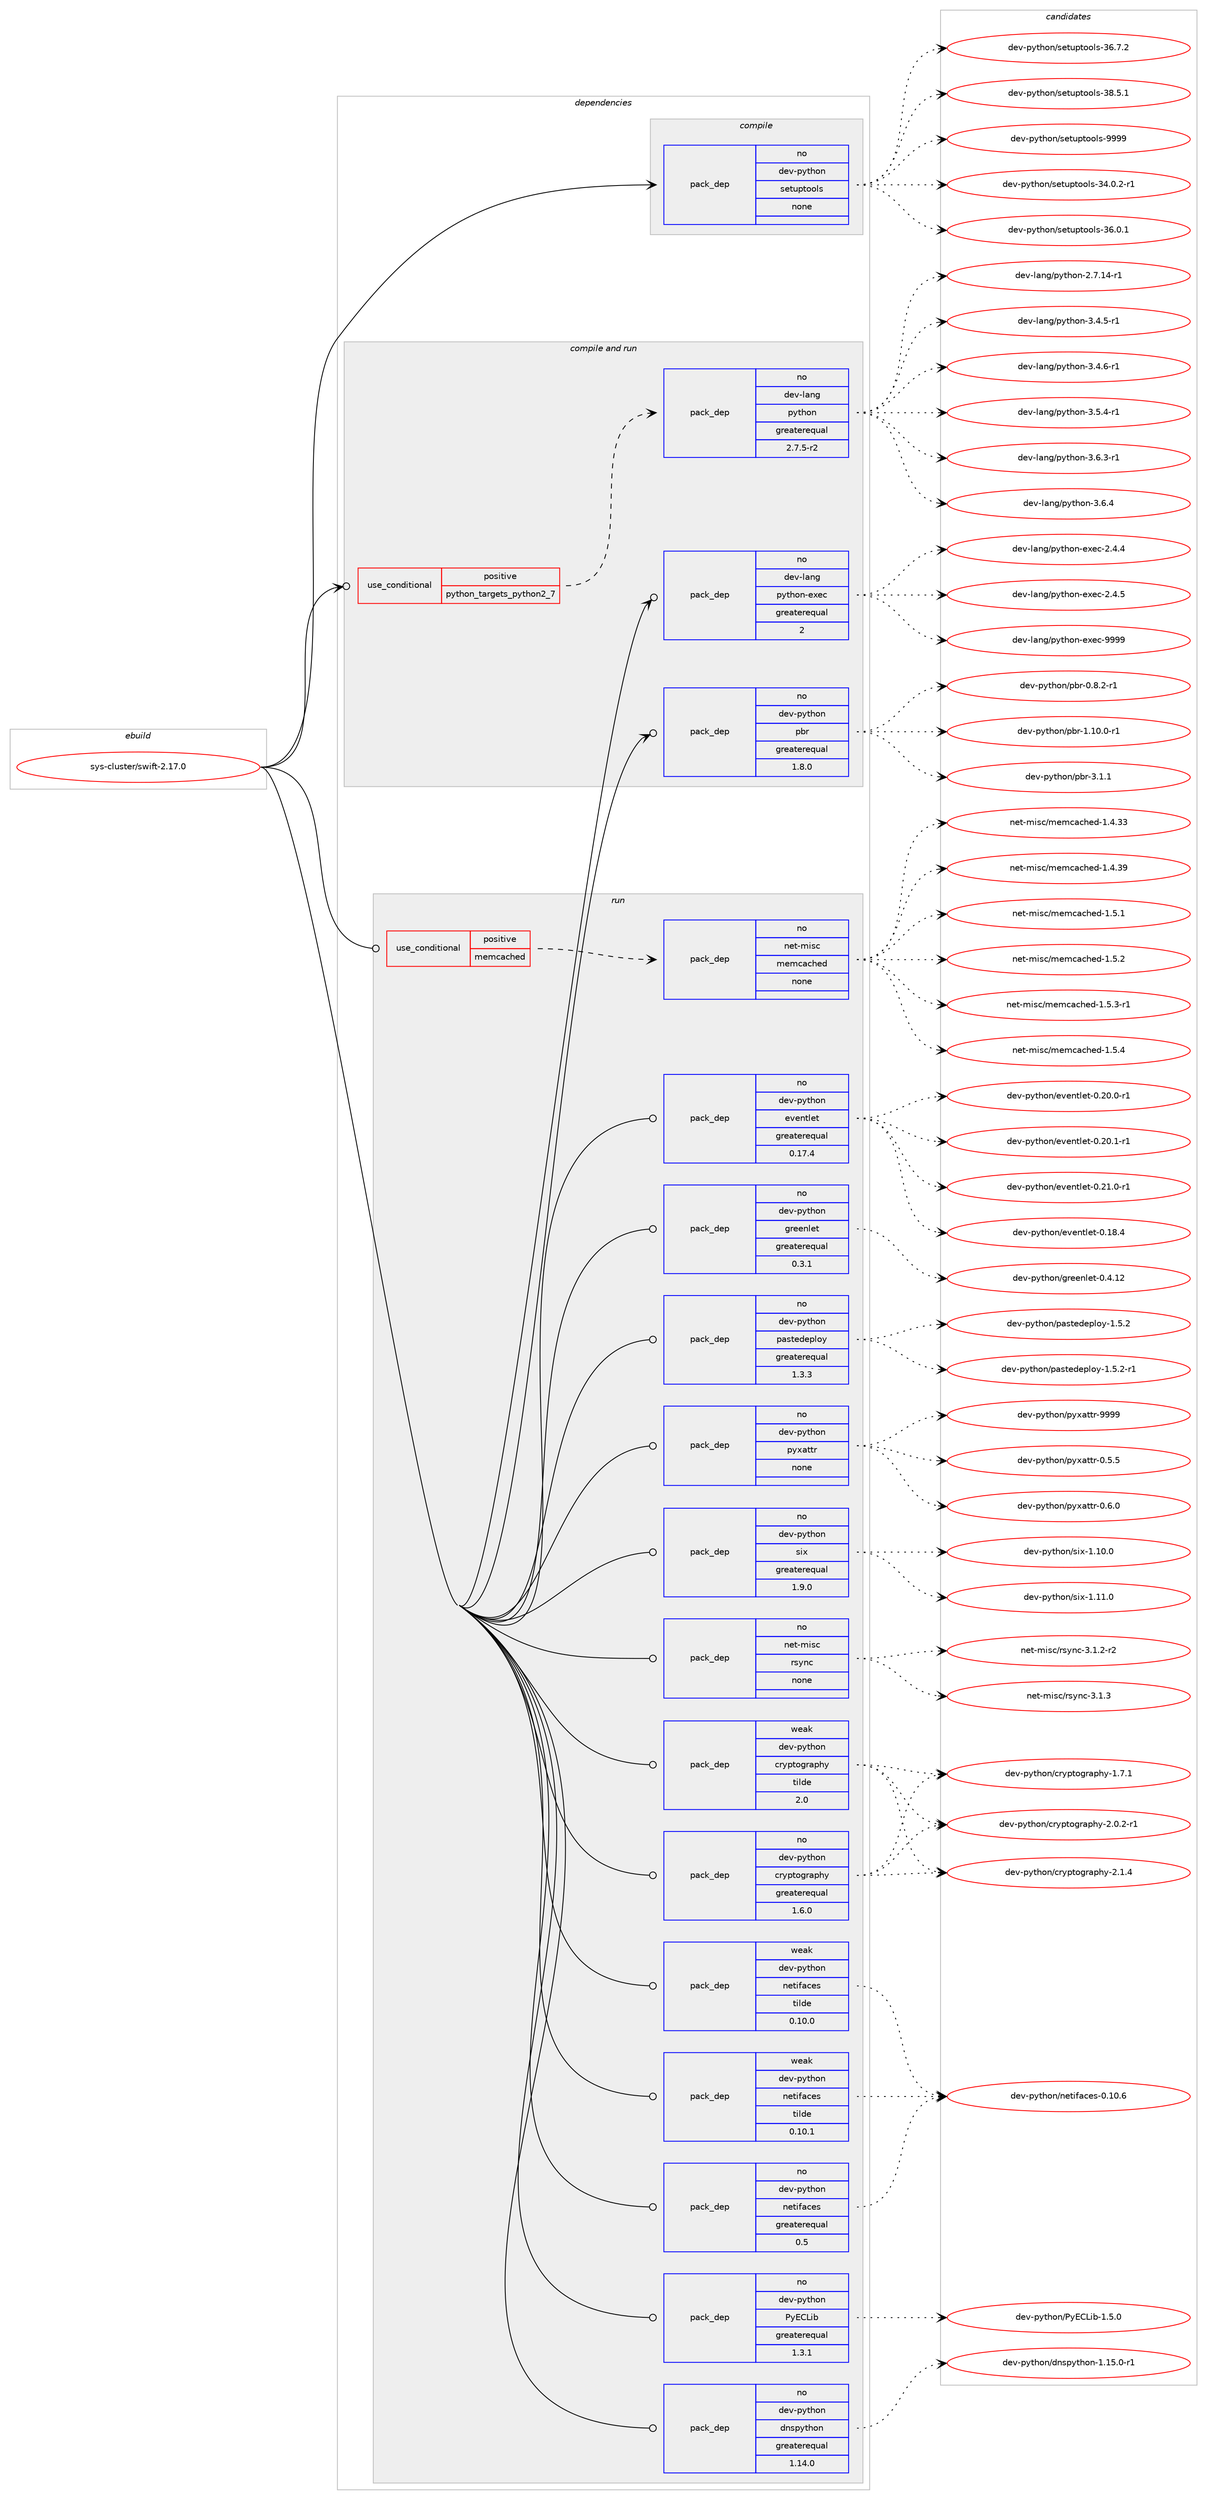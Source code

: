 digraph prolog {

# *************
# Graph options
# *************

newrank=true;
concentrate=true;
compound=true;
graph [rankdir=LR,fontname=Helvetica,fontsize=10,ranksep=1.5];#, ranksep=2.5, nodesep=0.2];
edge  [arrowhead=vee];
node  [fontname=Helvetica,fontsize=10];

# **********
# The ebuild
# **********

subgraph cluster_leftcol {
color=gray;
rank=same;
label=<<i>ebuild</i>>;
id [label="sys-cluster/swift-2.17.0", color=red, width=4, href="../sys-cluster/swift-2.17.0.svg"];
}

# ****************
# The dependencies
# ****************

subgraph cluster_midcol {
color=gray;
label=<<i>dependencies</i>>;
subgraph cluster_compile {
fillcolor="#eeeeee";
style=filled;
label=<<i>compile</i>>;
subgraph pack5463 {
dependency6084 [label=<<TABLE BORDER="0" CELLBORDER="1" CELLSPACING="0" CELLPADDING="4" WIDTH="220"><TR><TD ROWSPAN="6" CELLPADDING="30">pack_dep</TD></TR><TR><TD WIDTH="110">no</TD></TR><TR><TD>dev-python</TD></TR><TR><TD>setuptools</TD></TR><TR><TD>none</TD></TR><TR><TD></TD></TR></TABLE>>, shape=none, color=blue];
}
id:e -> dependency6084:w [weight=20,style="solid",arrowhead="vee"];
}
subgraph cluster_compileandrun {
fillcolor="#eeeeee";
style=filled;
label=<<i>compile and run</i>>;
subgraph cond599 {
dependency6085 [label=<<TABLE BORDER="0" CELLBORDER="1" CELLSPACING="0" CELLPADDING="4"><TR><TD ROWSPAN="3" CELLPADDING="10">use_conditional</TD></TR><TR><TD>positive</TD></TR><TR><TD>python_targets_python2_7</TD></TR></TABLE>>, shape=none, color=red];
subgraph pack5464 {
dependency6086 [label=<<TABLE BORDER="0" CELLBORDER="1" CELLSPACING="0" CELLPADDING="4" WIDTH="220"><TR><TD ROWSPAN="6" CELLPADDING="30">pack_dep</TD></TR><TR><TD WIDTH="110">no</TD></TR><TR><TD>dev-lang</TD></TR><TR><TD>python</TD></TR><TR><TD>greaterequal</TD></TR><TR><TD>2.7.5-r2</TD></TR></TABLE>>, shape=none, color=blue];
}
dependency6085:e -> dependency6086:w [weight=20,style="dashed",arrowhead="vee"];
}
id:e -> dependency6085:w [weight=20,style="solid",arrowhead="odotvee"];
subgraph pack5465 {
dependency6087 [label=<<TABLE BORDER="0" CELLBORDER="1" CELLSPACING="0" CELLPADDING="4" WIDTH="220"><TR><TD ROWSPAN="6" CELLPADDING="30">pack_dep</TD></TR><TR><TD WIDTH="110">no</TD></TR><TR><TD>dev-lang</TD></TR><TR><TD>python-exec</TD></TR><TR><TD>greaterequal</TD></TR><TR><TD>2</TD></TR></TABLE>>, shape=none, color=blue];
}
id:e -> dependency6087:w [weight=20,style="solid",arrowhead="odotvee"];
subgraph pack5466 {
dependency6088 [label=<<TABLE BORDER="0" CELLBORDER="1" CELLSPACING="0" CELLPADDING="4" WIDTH="220"><TR><TD ROWSPAN="6" CELLPADDING="30">pack_dep</TD></TR><TR><TD WIDTH="110">no</TD></TR><TR><TD>dev-python</TD></TR><TR><TD>pbr</TD></TR><TR><TD>greaterequal</TD></TR><TR><TD>1.8.0</TD></TR></TABLE>>, shape=none, color=blue];
}
id:e -> dependency6088:w [weight=20,style="solid",arrowhead="odotvee"];
}
subgraph cluster_run {
fillcolor="#eeeeee";
style=filled;
label=<<i>run</i>>;
subgraph cond600 {
dependency6089 [label=<<TABLE BORDER="0" CELLBORDER="1" CELLSPACING="0" CELLPADDING="4"><TR><TD ROWSPAN="3" CELLPADDING="10">use_conditional</TD></TR><TR><TD>positive</TD></TR><TR><TD>memcached</TD></TR></TABLE>>, shape=none, color=red];
subgraph pack5467 {
dependency6090 [label=<<TABLE BORDER="0" CELLBORDER="1" CELLSPACING="0" CELLPADDING="4" WIDTH="220"><TR><TD ROWSPAN="6" CELLPADDING="30">pack_dep</TD></TR><TR><TD WIDTH="110">no</TD></TR><TR><TD>net-misc</TD></TR><TR><TD>memcached</TD></TR><TR><TD>none</TD></TR><TR><TD></TD></TR></TABLE>>, shape=none, color=blue];
}
dependency6089:e -> dependency6090:w [weight=20,style="dashed",arrowhead="vee"];
}
id:e -> dependency6089:w [weight=20,style="solid",arrowhead="odot"];
subgraph pack5468 {
dependency6091 [label=<<TABLE BORDER="0" CELLBORDER="1" CELLSPACING="0" CELLPADDING="4" WIDTH="220"><TR><TD ROWSPAN="6" CELLPADDING="30">pack_dep</TD></TR><TR><TD WIDTH="110">no</TD></TR><TR><TD>dev-python</TD></TR><TR><TD>PyECLib</TD></TR><TR><TD>greaterequal</TD></TR><TR><TD>1.3.1</TD></TR></TABLE>>, shape=none, color=blue];
}
id:e -> dependency6091:w [weight=20,style="solid",arrowhead="odot"];
subgraph pack5469 {
dependency6092 [label=<<TABLE BORDER="0" CELLBORDER="1" CELLSPACING="0" CELLPADDING="4" WIDTH="220"><TR><TD ROWSPAN="6" CELLPADDING="30">pack_dep</TD></TR><TR><TD WIDTH="110">no</TD></TR><TR><TD>dev-python</TD></TR><TR><TD>cryptography</TD></TR><TR><TD>greaterequal</TD></TR><TR><TD>1.6.0</TD></TR></TABLE>>, shape=none, color=blue];
}
id:e -> dependency6092:w [weight=20,style="solid",arrowhead="odot"];
subgraph pack5470 {
dependency6093 [label=<<TABLE BORDER="0" CELLBORDER="1" CELLSPACING="0" CELLPADDING="4" WIDTH="220"><TR><TD ROWSPAN="6" CELLPADDING="30">pack_dep</TD></TR><TR><TD WIDTH="110">no</TD></TR><TR><TD>dev-python</TD></TR><TR><TD>dnspython</TD></TR><TR><TD>greaterequal</TD></TR><TR><TD>1.14.0</TD></TR></TABLE>>, shape=none, color=blue];
}
id:e -> dependency6093:w [weight=20,style="solid",arrowhead="odot"];
subgraph pack5471 {
dependency6094 [label=<<TABLE BORDER="0" CELLBORDER="1" CELLSPACING="0" CELLPADDING="4" WIDTH="220"><TR><TD ROWSPAN="6" CELLPADDING="30">pack_dep</TD></TR><TR><TD WIDTH="110">no</TD></TR><TR><TD>dev-python</TD></TR><TR><TD>eventlet</TD></TR><TR><TD>greaterequal</TD></TR><TR><TD>0.17.4</TD></TR></TABLE>>, shape=none, color=blue];
}
id:e -> dependency6094:w [weight=20,style="solid",arrowhead="odot"];
subgraph pack5472 {
dependency6095 [label=<<TABLE BORDER="0" CELLBORDER="1" CELLSPACING="0" CELLPADDING="4" WIDTH="220"><TR><TD ROWSPAN="6" CELLPADDING="30">pack_dep</TD></TR><TR><TD WIDTH="110">no</TD></TR><TR><TD>dev-python</TD></TR><TR><TD>greenlet</TD></TR><TR><TD>greaterequal</TD></TR><TR><TD>0.3.1</TD></TR></TABLE>>, shape=none, color=blue];
}
id:e -> dependency6095:w [weight=20,style="solid",arrowhead="odot"];
subgraph pack5473 {
dependency6096 [label=<<TABLE BORDER="0" CELLBORDER="1" CELLSPACING="0" CELLPADDING="4" WIDTH="220"><TR><TD ROWSPAN="6" CELLPADDING="30">pack_dep</TD></TR><TR><TD WIDTH="110">no</TD></TR><TR><TD>dev-python</TD></TR><TR><TD>netifaces</TD></TR><TR><TD>greaterequal</TD></TR><TR><TD>0.5</TD></TR></TABLE>>, shape=none, color=blue];
}
id:e -> dependency6096:w [weight=20,style="solid",arrowhead="odot"];
subgraph pack5474 {
dependency6097 [label=<<TABLE BORDER="0" CELLBORDER="1" CELLSPACING="0" CELLPADDING="4" WIDTH="220"><TR><TD ROWSPAN="6" CELLPADDING="30">pack_dep</TD></TR><TR><TD WIDTH="110">no</TD></TR><TR><TD>dev-python</TD></TR><TR><TD>pastedeploy</TD></TR><TR><TD>greaterequal</TD></TR><TR><TD>1.3.3</TD></TR></TABLE>>, shape=none, color=blue];
}
id:e -> dependency6097:w [weight=20,style="solid",arrowhead="odot"];
subgraph pack5475 {
dependency6098 [label=<<TABLE BORDER="0" CELLBORDER="1" CELLSPACING="0" CELLPADDING="4" WIDTH="220"><TR><TD ROWSPAN="6" CELLPADDING="30">pack_dep</TD></TR><TR><TD WIDTH="110">no</TD></TR><TR><TD>dev-python</TD></TR><TR><TD>pyxattr</TD></TR><TR><TD>none</TD></TR><TR><TD></TD></TR></TABLE>>, shape=none, color=blue];
}
id:e -> dependency6098:w [weight=20,style="solid",arrowhead="odot"];
subgraph pack5476 {
dependency6099 [label=<<TABLE BORDER="0" CELLBORDER="1" CELLSPACING="0" CELLPADDING="4" WIDTH="220"><TR><TD ROWSPAN="6" CELLPADDING="30">pack_dep</TD></TR><TR><TD WIDTH="110">no</TD></TR><TR><TD>dev-python</TD></TR><TR><TD>six</TD></TR><TR><TD>greaterequal</TD></TR><TR><TD>1.9.0</TD></TR></TABLE>>, shape=none, color=blue];
}
id:e -> dependency6099:w [weight=20,style="solid",arrowhead="odot"];
subgraph pack5477 {
dependency6100 [label=<<TABLE BORDER="0" CELLBORDER="1" CELLSPACING="0" CELLPADDING="4" WIDTH="220"><TR><TD ROWSPAN="6" CELLPADDING="30">pack_dep</TD></TR><TR><TD WIDTH="110">no</TD></TR><TR><TD>net-misc</TD></TR><TR><TD>rsync</TD></TR><TR><TD>none</TD></TR><TR><TD></TD></TR></TABLE>>, shape=none, color=blue];
}
id:e -> dependency6100:w [weight=20,style="solid",arrowhead="odot"];
subgraph pack5478 {
dependency6101 [label=<<TABLE BORDER="0" CELLBORDER="1" CELLSPACING="0" CELLPADDING="4" WIDTH="220"><TR><TD ROWSPAN="6" CELLPADDING="30">pack_dep</TD></TR><TR><TD WIDTH="110">weak</TD></TR><TR><TD>dev-python</TD></TR><TR><TD>cryptography</TD></TR><TR><TD>tilde</TD></TR><TR><TD>2.0</TD></TR></TABLE>>, shape=none, color=blue];
}
id:e -> dependency6101:w [weight=20,style="solid",arrowhead="odot"];
subgraph pack5479 {
dependency6102 [label=<<TABLE BORDER="0" CELLBORDER="1" CELLSPACING="0" CELLPADDING="4" WIDTH="220"><TR><TD ROWSPAN="6" CELLPADDING="30">pack_dep</TD></TR><TR><TD WIDTH="110">weak</TD></TR><TR><TD>dev-python</TD></TR><TR><TD>netifaces</TD></TR><TR><TD>tilde</TD></TR><TR><TD>0.10.0</TD></TR></TABLE>>, shape=none, color=blue];
}
id:e -> dependency6102:w [weight=20,style="solid",arrowhead="odot"];
subgraph pack5480 {
dependency6103 [label=<<TABLE BORDER="0" CELLBORDER="1" CELLSPACING="0" CELLPADDING="4" WIDTH="220"><TR><TD ROWSPAN="6" CELLPADDING="30">pack_dep</TD></TR><TR><TD WIDTH="110">weak</TD></TR><TR><TD>dev-python</TD></TR><TR><TD>netifaces</TD></TR><TR><TD>tilde</TD></TR><TR><TD>0.10.1</TD></TR></TABLE>>, shape=none, color=blue];
}
id:e -> dependency6103:w [weight=20,style="solid",arrowhead="odot"];
}
}

# **************
# The candidates
# **************

subgraph cluster_choices {
rank=same;
color=gray;
label=<<i>candidates</i>>;

subgraph choice5463 {
color=black;
nodesep=1;
choice1001011184511212111610411111047115101116117112116111111108115455152464846504511449 [label="dev-python/setuptools-34.0.2-r1", color=red, width=4,href="../dev-python/setuptools-34.0.2-r1.svg"];
choice100101118451121211161041111104711510111611711211611111110811545515446484649 [label="dev-python/setuptools-36.0.1", color=red, width=4,href="../dev-python/setuptools-36.0.1.svg"];
choice100101118451121211161041111104711510111611711211611111110811545515446554650 [label="dev-python/setuptools-36.7.2", color=red, width=4,href="../dev-python/setuptools-36.7.2.svg"];
choice100101118451121211161041111104711510111611711211611111110811545515646534649 [label="dev-python/setuptools-38.5.1", color=red, width=4,href="../dev-python/setuptools-38.5.1.svg"];
choice10010111845112121116104111110471151011161171121161111111081154557575757 [label="dev-python/setuptools-9999", color=red, width=4,href="../dev-python/setuptools-9999.svg"];
dependency6084:e -> choice1001011184511212111610411111047115101116117112116111111108115455152464846504511449:w [style=dotted,weight="100"];
dependency6084:e -> choice100101118451121211161041111104711510111611711211611111110811545515446484649:w [style=dotted,weight="100"];
dependency6084:e -> choice100101118451121211161041111104711510111611711211611111110811545515446554650:w [style=dotted,weight="100"];
dependency6084:e -> choice100101118451121211161041111104711510111611711211611111110811545515646534649:w [style=dotted,weight="100"];
dependency6084:e -> choice10010111845112121116104111110471151011161171121161111111081154557575757:w [style=dotted,weight="100"];
}
subgraph choice5464 {
color=black;
nodesep=1;
choice100101118451089711010347112121116104111110455046554649524511449 [label="dev-lang/python-2.7.14-r1", color=red, width=4,href="../dev-lang/python-2.7.14-r1.svg"];
choice1001011184510897110103471121211161041111104551465246534511449 [label="dev-lang/python-3.4.5-r1", color=red, width=4,href="../dev-lang/python-3.4.5-r1.svg"];
choice1001011184510897110103471121211161041111104551465246544511449 [label="dev-lang/python-3.4.6-r1", color=red, width=4,href="../dev-lang/python-3.4.6-r1.svg"];
choice1001011184510897110103471121211161041111104551465346524511449 [label="dev-lang/python-3.5.4-r1", color=red, width=4,href="../dev-lang/python-3.5.4-r1.svg"];
choice1001011184510897110103471121211161041111104551465446514511449 [label="dev-lang/python-3.6.3-r1", color=red, width=4,href="../dev-lang/python-3.6.3-r1.svg"];
choice100101118451089711010347112121116104111110455146544652 [label="dev-lang/python-3.6.4", color=red, width=4,href="../dev-lang/python-3.6.4.svg"];
dependency6086:e -> choice100101118451089711010347112121116104111110455046554649524511449:w [style=dotted,weight="100"];
dependency6086:e -> choice1001011184510897110103471121211161041111104551465246534511449:w [style=dotted,weight="100"];
dependency6086:e -> choice1001011184510897110103471121211161041111104551465246544511449:w [style=dotted,weight="100"];
dependency6086:e -> choice1001011184510897110103471121211161041111104551465346524511449:w [style=dotted,weight="100"];
dependency6086:e -> choice1001011184510897110103471121211161041111104551465446514511449:w [style=dotted,weight="100"];
dependency6086:e -> choice100101118451089711010347112121116104111110455146544652:w [style=dotted,weight="100"];
}
subgraph choice5465 {
color=black;
nodesep=1;
choice1001011184510897110103471121211161041111104510112010199455046524652 [label="dev-lang/python-exec-2.4.4", color=red, width=4,href="../dev-lang/python-exec-2.4.4.svg"];
choice1001011184510897110103471121211161041111104510112010199455046524653 [label="dev-lang/python-exec-2.4.5", color=red, width=4,href="../dev-lang/python-exec-2.4.5.svg"];
choice10010111845108971101034711212111610411111045101120101994557575757 [label="dev-lang/python-exec-9999", color=red, width=4,href="../dev-lang/python-exec-9999.svg"];
dependency6087:e -> choice1001011184510897110103471121211161041111104510112010199455046524652:w [style=dotted,weight="100"];
dependency6087:e -> choice1001011184510897110103471121211161041111104510112010199455046524653:w [style=dotted,weight="100"];
dependency6087:e -> choice10010111845108971101034711212111610411111045101120101994557575757:w [style=dotted,weight="100"];
}
subgraph choice5466 {
color=black;
nodesep=1;
choice1001011184511212111610411111047112981144548465646504511449 [label="dev-python/pbr-0.8.2-r1", color=red, width=4,href="../dev-python/pbr-0.8.2-r1.svg"];
choice100101118451121211161041111104711298114454946494846484511449 [label="dev-python/pbr-1.10.0-r1", color=red, width=4,href="../dev-python/pbr-1.10.0-r1.svg"];
choice100101118451121211161041111104711298114455146494649 [label="dev-python/pbr-3.1.1", color=red, width=4,href="../dev-python/pbr-3.1.1.svg"];
dependency6088:e -> choice1001011184511212111610411111047112981144548465646504511449:w [style=dotted,weight="100"];
dependency6088:e -> choice100101118451121211161041111104711298114454946494846484511449:w [style=dotted,weight="100"];
dependency6088:e -> choice100101118451121211161041111104711298114455146494649:w [style=dotted,weight="100"];
}
subgraph choice5467 {
color=black;
nodesep=1;
choice11010111645109105115994710910110999979910410110045494652465151 [label="net-misc/memcached-1.4.33", color=red, width=4,href="../net-misc/memcached-1.4.33.svg"];
choice11010111645109105115994710910110999979910410110045494652465157 [label="net-misc/memcached-1.4.39", color=red, width=4,href="../net-misc/memcached-1.4.39.svg"];
choice110101116451091051159947109101109999799104101100454946534649 [label="net-misc/memcached-1.5.1", color=red, width=4,href="../net-misc/memcached-1.5.1.svg"];
choice110101116451091051159947109101109999799104101100454946534650 [label="net-misc/memcached-1.5.2", color=red, width=4,href="../net-misc/memcached-1.5.2.svg"];
choice1101011164510910511599471091011099997991041011004549465346514511449 [label="net-misc/memcached-1.5.3-r1", color=red, width=4,href="../net-misc/memcached-1.5.3-r1.svg"];
choice110101116451091051159947109101109999799104101100454946534652 [label="net-misc/memcached-1.5.4", color=red, width=4,href="../net-misc/memcached-1.5.4.svg"];
dependency6090:e -> choice11010111645109105115994710910110999979910410110045494652465151:w [style=dotted,weight="100"];
dependency6090:e -> choice11010111645109105115994710910110999979910410110045494652465157:w [style=dotted,weight="100"];
dependency6090:e -> choice110101116451091051159947109101109999799104101100454946534649:w [style=dotted,weight="100"];
dependency6090:e -> choice110101116451091051159947109101109999799104101100454946534650:w [style=dotted,weight="100"];
dependency6090:e -> choice1101011164510910511599471091011099997991041011004549465346514511449:w [style=dotted,weight="100"];
dependency6090:e -> choice110101116451091051159947109101109999799104101100454946534652:w [style=dotted,weight="100"];
}
subgraph choice5468 {
color=black;
nodesep=1;
choice10010111845112121116104111110478012169677610598454946534648 [label="dev-python/PyECLib-1.5.0", color=red, width=4,href="../dev-python/PyECLib-1.5.0.svg"];
dependency6091:e -> choice10010111845112121116104111110478012169677610598454946534648:w [style=dotted,weight="100"];
}
subgraph choice5469 {
color=black;
nodesep=1;
choice10010111845112121116104111110479911412111211611110311497112104121454946554649 [label="dev-python/cryptography-1.7.1", color=red, width=4,href="../dev-python/cryptography-1.7.1.svg"];
choice100101118451121211161041111104799114121112116111103114971121041214550464846504511449 [label="dev-python/cryptography-2.0.2-r1", color=red, width=4,href="../dev-python/cryptography-2.0.2-r1.svg"];
choice10010111845112121116104111110479911412111211611110311497112104121455046494652 [label="dev-python/cryptography-2.1.4", color=red, width=4,href="../dev-python/cryptography-2.1.4.svg"];
dependency6092:e -> choice10010111845112121116104111110479911412111211611110311497112104121454946554649:w [style=dotted,weight="100"];
dependency6092:e -> choice100101118451121211161041111104799114121112116111103114971121041214550464846504511449:w [style=dotted,weight="100"];
dependency6092:e -> choice10010111845112121116104111110479911412111211611110311497112104121455046494652:w [style=dotted,weight="100"];
}
subgraph choice5470 {
color=black;
nodesep=1;
choice1001011184511212111610411111047100110115112121116104111110454946495346484511449 [label="dev-python/dnspython-1.15.0-r1", color=red, width=4,href="../dev-python/dnspython-1.15.0-r1.svg"];
dependency6093:e -> choice1001011184511212111610411111047100110115112121116104111110454946495346484511449:w [style=dotted,weight="100"];
}
subgraph choice5471 {
color=black;
nodesep=1;
choice100101118451121211161041111104710111810111011610810111645484649564652 [label="dev-python/eventlet-0.18.4", color=red, width=4,href="../dev-python/eventlet-0.18.4.svg"];
choice1001011184511212111610411111047101118101110116108101116454846504846484511449 [label="dev-python/eventlet-0.20.0-r1", color=red, width=4,href="../dev-python/eventlet-0.20.0-r1.svg"];
choice1001011184511212111610411111047101118101110116108101116454846504846494511449 [label="dev-python/eventlet-0.20.1-r1", color=red, width=4,href="../dev-python/eventlet-0.20.1-r1.svg"];
choice1001011184511212111610411111047101118101110116108101116454846504946484511449 [label="dev-python/eventlet-0.21.0-r1", color=red, width=4,href="../dev-python/eventlet-0.21.0-r1.svg"];
dependency6094:e -> choice100101118451121211161041111104710111810111011610810111645484649564652:w [style=dotted,weight="100"];
dependency6094:e -> choice1001011184511212111610411111047101118101110116108101116454846504846484511449:w [style=dotted,weight="100"];
dependency6094:e -> choice1001011184511212111610411111047101118101110116108101116454846504846494511449:w [style=dotted,weight="100"];
dependency6094:e -> choice1001011184511212111610411111047101118101110116108101116454846504946484511449:w [style=dotted,weight="100"];
}
subgraph choice5472 {
color=black;
nodesep=1;
choice100101118451121211161041111104710311410110111010810111645484652464950 [label="dev-python/greenlet-0.4.12", color=red, width=4,href="../dev-python/greenlet-0.4.12.svg"];
dependency6095:e -> choice100101118451121211161041111104710311410110111010810111645484652464950:w [style=dotted,weight="100"];
}
subgraph choice5473 {
color=black;
nodesep=1;
choice1001011184511212111610411111047110101116105102979910111545484649484654 [label="dev-python/netifaces-0.10.6", color=red, width=4,href="../dev-python/netifaces-0.10.6.svg"];
dependency6096:e -> choice1001011184511212111610411111047110101116105102979910111545484649484654:w [style=dotted,weight="100"];
}
subgraph choice5474 {
color=black;
nodesep=1;
choice100101118451121211161041111104711297115116101100101112108111121454946534650 [label="dev-python/pastedeploy-1.5.2", color=red, width=4,href="../dev-python/pastedeploy-1.5.2.svg"];
choice1001011184511212111610411111047112971151161011001011121081111214549465346504511449 [label="dev-python/pastedeploy-1.5.2-r1", color=red, width=4,href="../dev-python/pastedeploy-1.5.2-r1.svg"];
dependency6097:e -> choice100101118451121211161041111104711297115116101100101112108111121454946534650:w [style=dotted,weight="100"];
dependency6097:e -> choice1001011184511212111610411111047112971151161011001011121081111214549465346504511449:w [style=dotted,weight="100"];
}
subgraph choice5475 {
color=black;
nodesep=1;
choice100101118451121211161041111104711212112097116116114454846534653 [label="dev-python/pyxattr-0.5.5", color=red, width=4,href="../dev-python/pyxattr-0.5.5.svg"];
choice100101118451121211161041111104711212112097116116114454846544648 [label="dev-python/pyxattr-0.6.0", color=red, width=4,href="../dev-python/pyxattr-0.6.0.svg"];
choice1001011184511212111610411111047112121120971161161144557575757 [label="dev-python/pyxattr-9999", color=red, width=4,href="../dev-python/pyxattr-9999.svg"];
dependency6098:e -> choice100101118451121211161041111104711212112097116116114454846534653:w [style=dotted,weight="100"];
dependency6098:e -> choice100101118451121211161041111104711212112097116116114454846544648:w [style=dotted,weight="100"];
dependency6098:e -> choice1001011184511212111610411111047112121120971161161144557575757:w [style=dotted,weight="100"];
}
subgraph choice5476 {
color=black;
nodesep=1;
choice100101118451121211161041111104711510512045494649484648 [label="dev-python/six-1.10.0", color=red, width=4,href="../dev-python/six-1.10.0.svg"];
choice100101118451121211161041111104711510512045494649494648 [label="dev-python/six-1.11.0", color=red, width=4,href="../dev-python/six-1.11.0.svg"];
dependency6099:e -> choice100101118451121211161041111104711510512045494649484648:w [style=dotted,weight="100"];
dependency6099:e -> choice100101118451121211161041111104711510512045494649494648:w [style=dotted,weight="100"];
}
subgraph choice5477 {
color=black;
nodesep=1;
choice110101116451091051159947114115121110994551464946504511450 [label="net-misc/rsync-3.1.2-r2", color=red, width=4,href="../net-misc/rsync-3.1.2-r2.svg"];
choice11010111645109105115994711411512111099455146494651 [label="net-misc/rsync-3.1.3", color=red, width=4,href="../net-misc/rsync-3.1.3.svg"];
dependency6100:e -> choice110101116451091051159947114115121110994551464946504511450:w [style=dotted,weight="100"];
dependency6100:e -> choice11010111645109105115994711411512111099455146494651:w [style=dotted,weight="100"];
}
subgraph choice5478 {
color=black;
nodesep=1;
choice10010111845112121116104111110479911412111211611110311497112104121454946554649 [label="dev-python/cryptography-1.7.1", color=red, width=4,href="../dev-python/cryptography-1.7.1.svg"];
choice100101118451121211161041111104799114121112116111103114971121041214550464846504511449 [label="dev-python/cryptography-2.0.2-r1", color=red, width=4,href="../dev-python/cryptography-2.0.2-r1.svg"];
choice10010111845112121116104111110479911412111211611110311497112104121455046494652 [label="dev-python/cryptography-2.1.4", color=red, width=4,href="../dev-python/cryptography-2.1.4.svg"];
dependency6101:e -> choice10010111845112121116104111110479911412111211611110311497112104121454946554649:w [style=dotted,weight="100"];
dependency6101:e -> choice100101118451121211161041111104799114121112116111103114971121041214550464846504511449:w [style=dotted,weight="100"];
dependency6101:e -> choice10010111845112121116104111110479911412111211611110311497112104121455046494652:w [style=dotted,weight="100"];
}
subgraph choice5479 {
color=black;
nodesep=1;
choice1001011184511212111610411111047110101116105102979910111545484649484654 [label="dev-python/netifaces-0.10.6", color=red, width=4,href="../dev-python/netifaces-0.10.6.svg"];
dependency6102:e -> choice1001011184511212111610411111047110101116105102979910111545484649484654:w [style=dotted,weight="100"];
}
subgraph choice5480 {
color=black;
nodesep=1;
choice1001011184511212111610411111047110101116105102979910111545484649484654 [label="dev-python/netifaces-0.10.6", color=red, width=4,href="../dev-python/netifaces-0.10.6.svg"];
dependency6103:e -> choice1001011184511212111610411111047110101116105102979910111545484649484654:w [style=dotted,weight="100"];
}
}

}
